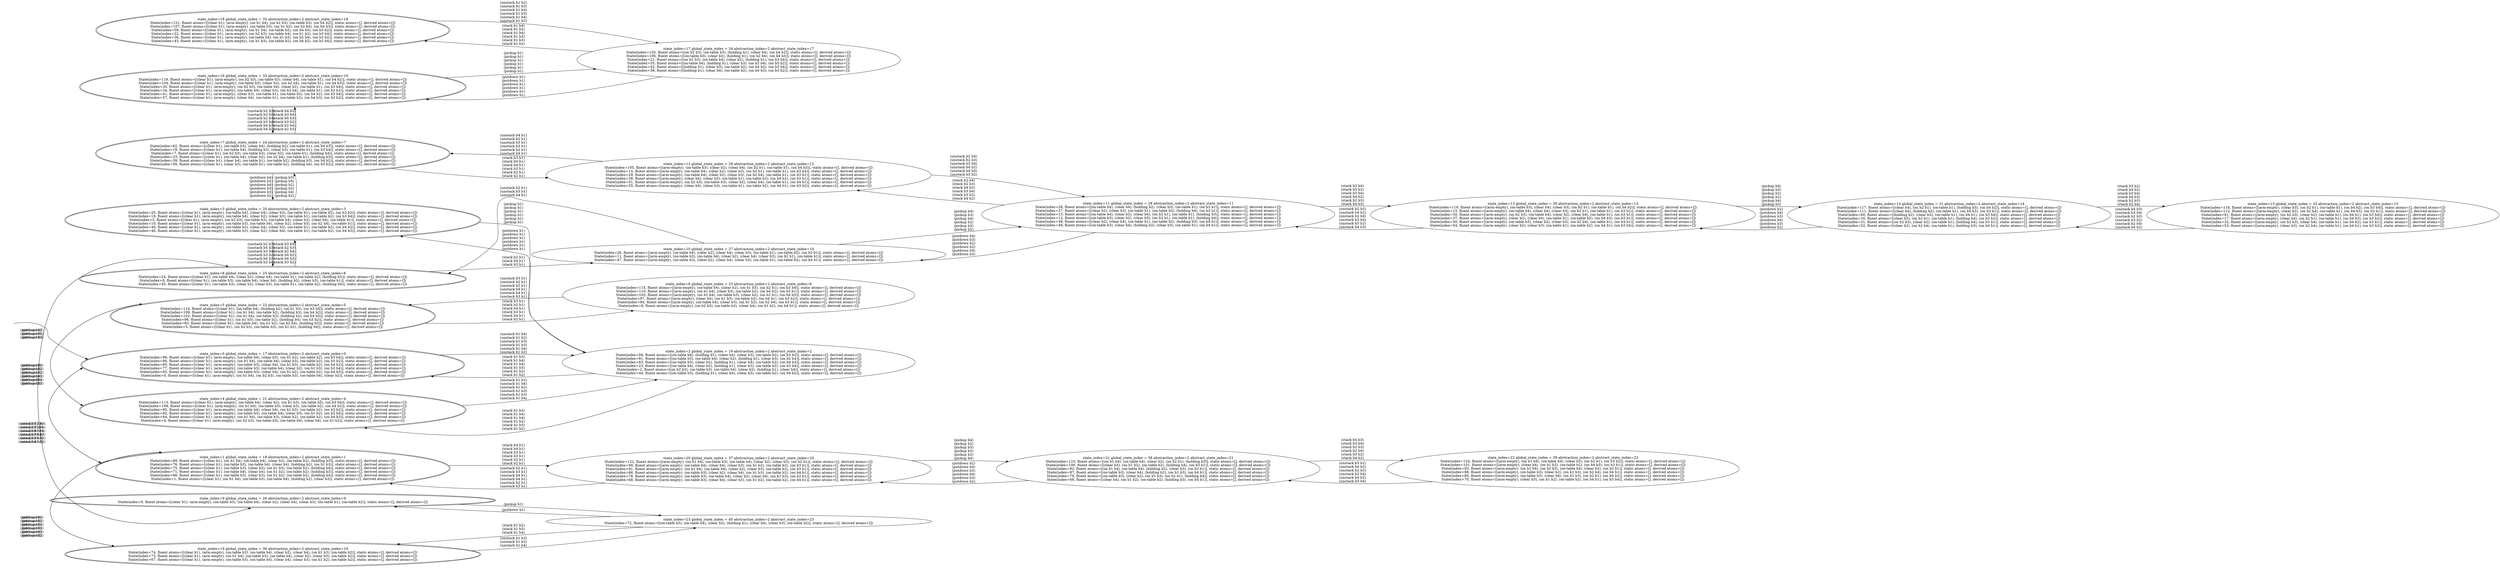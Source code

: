 digraph {
rankdir="LR"
s0[peripheries=2,label="state_index=0 global_state_index = 17 abstraction_index=2 abstract_state_index=0
State(index=98, fluent atoms=[(clear b1), (arm-empty), (on-table b4), (clear b3), (on b1 b2), (on-table b2), (on b3 b4)], static atoms=[], derived atoms=[])
State(index=90, fluent atoms=[(clear b1), (arm-empty), (on b1 b4), (on-table b4), (clear b3), (on-table b2), (on b3 b2)], static atoms=[], derived atoms=[])
State(index=85, fluent atoms=[(clear b1), (arm-empty), (on-table b3), (clear b4), (on b1 b3), (on-table b2), (on b4 b2)], static atoms=[], derived atoms=[])
State(index=77, fluent atoms=[(clear b1), (arm-empty), (on-table b3), (on-table b4), (clear b2), (on b1 b3), (on b2 b4)], static atoms=[], derived atoms=[])
State(index=65, fluent atoms=[(clear b1), (arm-empty), (on-table b3), (clear b4), (on b1 b2), (on-table b2), (on b4 b3)], static atoms=[], derived atoms=[])
State(index=0, fluent atoms=[(clear b1), (arm-empty), (on b1 b4), (on b2 b3), (on-table b3), (on-table b4), (clear b2)], static atoms=[], derived atoms=[])
"]
s1[peripheries=2,label="state_index=1 global_state_index = 18 abstraction_index=2 abstract_state_index=1
State(index=89, fluent atoms=[(clear b1), (on b1 b4), (on-table b4), (clear b2), (on-table b2), (holding b3)], static atoms=[], derived atoms=[])
State(index=76, fluent atoms=[(clear b1), (on-table b3), (on-table b4), (clear b4), (holding b2), (on b1 b3)], static atoms=[], derived atoms=[])
State(index=75, fluent atoms=[(clear b1), (on-table b3), (clear b2), (on b1 b3), (on-table b2), (holding b4)], static atoms=[], derived atoms=[])
State(index=71, fluent atoms=[(clear b1), (on-table b4), (clear b4), (on b1 b2), (on-table b2), (holding b3)], static atoms=[], derived atoms=[])
State(index=66, fluent atoms=[(clear b1), (on-table b3), (clear b3), (on b1 b2), (on-table b2), (holding b4)], static atoms=[], derived atoms=[])
State(index=1, fluent atoms=[(clear b1), (on b1 b4), (on-table b3), (on-table b4), (holding b2), (clear b3)], static atoms=[], derived atoms=[])
"]
s2[label="state_index=2 global_state_index = 19 abstraction_index=2 abstract_state_index=2
State(index=94, fluent atoms=[(on-table b4), (holding b1), (clear b4), (clear b3), (on-table b2), (on b3 b2)], static atoms=[], derived atoms=[])
State(index=81, fluent atoms=[(on-table b3), (on-table b4), (clear b2), (holding b1), (clear b3), (on b2 b4)], static atoms=[], derived atoms=[])
State(index=63, fluent atoms=[(on-table b3), (clear b2), (holding b1), (clear b4), (on-table b2), (on b4 b3)], static atoms=[], derived atoms=[])
State(index=23, fluent atoms=[(on-table b4), (clear b2), (holding b1), (clear b3), (on-table b2), (on b3 b4)], static atoms=[], derived atoms=[])
State(index=2, fluent atoms=[(on b2 b3), (on-table b3), (on-table b4), (clear b2), (holding b1), (clear b4)], static atoms=[], derived atoms=[])
State(index=44, fluent atoms=[(on-table b3), (holding b1), (clear b4), (clear b3), (on-table b2), (on b4 b2)], static atoms=[], derived atoms=[])
"]
s3[peripheries=2,label="state_index=3 global_state_index = 20 abstraction_index=2 abstract_state_index=3
State(index=25, fluent atoms=[(clear b1), (arm-empty), (on-table b4), (clear b4), (clear b3), (on-table b1), (on-table b2), (on b3 b2)], static atoms=[], derived atoms=[])
State(index=19, fluent atoms=[(clear b1), (arm-empty), (on-table b4), (clear b2), (clear b3), (on-table b1), (on-table b2), (on b3 b4)], static atoms=[], derived atoms=[])
State(index=3, fluent atoms=[(clear b1), (arm-empty), (on b2 b3), (on-table b3), (on-table b4), (clear b2), (clear b4), (on-table b1)], static atoms=[], derived atoms=[])
State(index=10, fluent atoms=[(clear b1), (arm-empty), (on-table b3), (on-table b4), (clear b2), (clear b3), (on b2 b4), (on-table b1)], static atoms=[], derived atoms=[])
State(index=40, fluent atoms=[(clear b1), (arm-empty), (on-table b3), (clear b4), (clear b3), (on-table b1), (on-table b2), (on b4 b2)], static atoms=[], derived atoms=[])
State(index=46, fluent atoms=[(clear b1), (arm-empty), (on-table b3), (clear b2), (clear b4), (on-table b1), (on-table b2), (on b4 b3)], static atoms=[], derived atoms=[])
"]
s4[peripheries=2,label="state_index=4 global_state_index = 21 abstraction_index=2 abstract_state_index=4
State(index=113, fluent atoms=[(clear b1), (arm-empty), (on-table b4), (clear b2), (on b1 b3), (on-table b2), (on b3 b4)], static atoms=[], derived atoms=[])
State(index=108, fluent atoms=[(clear b1), (arm-empty), (on b1 b4), (on-table b3), (clear b3), (on-table b2), (on b4 b2)], static atoms=[], derived atoms=[])
State(index=95, fluent atoms=[(clear b1), (arm-empty), (on-table b4), (clear b4), (on b1 b3), (on-table b2), (on b3 b2)], static atoms=[], derived atoms=[])
State(index=82, fluent atoms=[(clear b1), (arm-empty), (on-table b3), (on-table b4), (clear b3), (on b1 b2), (on b2 b4)], static atoms=[], derived atoms=[])
State(index=64, fluent atoms=[(clear b1), (arm-empty), (on b1 b4), (on-table b3), (clear b2), (on-table b2), (on b4 b3)], static atoms=[], derived atoms=[])
State(index=4, fluent atoms=[(clear b1), (arm-empty), (on b2 b3), (on-table b3), (on-table b4), (clear b4), (on b1 b2)], static atoms=[], derived atoms=[])
"]
s5[peripheries=2,label="state_index=5 global_state_index = 22 abstraction_index=2 abstract_state_index=5
State(index=114, fluent atoms=[(clear b1), (on-table b4), (holding b2), (on b1 b3), (on b3 b4)], static atoms=[], derived atoms=[])
State(index=109, fluent atoms=[(clear b1), (on b1 b4), (on-table b2), (holding b3), (on b4 b2)], static atoms=[], derived atoms=[])
State(index=102, fluent atoms=[(clear b1), (on b1 b4), (on-table b3), (holding b2), (on b4 b3)], static atoms=[], derived atoms=[])
State(index=96, fluent atoms=[(clear b1), (on b1 b3), (on-table b2), (holding b4), (on b3 b2)], static atoms=[], derived atoms=[])
State(index=83, fluent atoms=[(clear b1), (on-table b4), (on b1 b2), (on b2 b4), (holding b3)], static atoms=[], derived atoms=[])
State(index=5, fluent atoms=[(clear b1), (on b2 b3), (on-table b3), (on b1 b2), (holding b4)], static atoms=[], derived atoms=[])
"]
s6[label="state_index=6 global_state_index = 23 abstraction_index=2 abstract_state_index=6
State(index=115, fluent atoms=[(arm-empty), (on-table b4), (clear b2), (on b1 b3), (on b2 b1), (on b3 b4)], static atoms=[], derived atoms=[])
State(index=110, fluent atoms=[(arm-empty), (on b1 b4), (clear b3), (on-table b2), (on b4 b2), (on b3 b1)], static atoms=[], derived atoms=[])
State(index=103, fluent atoms=[(arm-empty), (on b1 b4), (on-table b3), (clear b2), (on b2 b1), (on b4 b3)], static atoms=[], derived atoms=[])
State(index=97, fluent atoms=[(arm-empty), (clear b4), (on b1 b3), (on-table b2), (on b4 b1), (on b3 b2)], static atoms=[], derived atoms=[])
State(index=84, fluent atoms=[(arm-empty), (on-table b4), (clear b3), (on b1 b2), (on b2 b4), (on b3 b1)], static atoms=[], derived atoms=[])
State(index=6, fluent atoms=[(arm-empty), (on b2 b3), (on-table b3), (clear b4), (on b1 b2), (on b4 b1)], static atoms=[], derived atoms=[])
"]
s7[peripheries=2,label="state_index=7 global_state_index = 24 abstraction_index=2 abstract_state_index=7
State(index=62, fluent atoms=[(clear b1), (on-table b3), (clear b4), (holding b2), (on-table b1), (on b4 b3)], static atoms=[], derived atoms=[])
State(index=18, fluent atoms=[(clear b1), (on-table b4), (holding b2), (clear b3), (on-table b1), (on b3 b4)], static atoms=[], derived atoms=[])
State(index=7, fluent atoms=[(clear b1), (on b2 b3), (on-table b3), (clear b2), (on-table b1), (holding b4)], static atoms=[], derived atoms=[])
State(index=33, fluent atoms=[(clear b1), (on-table b4), (clear b2), (on b2 b4), (on-table b1), (holding b3)], static atoms=[], derived atoms=[])
State(index=39, fluent atoms=[(clear b1), (clear b4), (on-table b1), (on-table b2), (holding b3), (on b4 b2)], static atoms=[], derived atoms=[])
State(index=56, fluent atoms=[(clear b1), (clear b3), (on-table b1), (on-table b2), (holding b4), (on b3 b2)], static atoms=[], derived atoms=[])
"]
s8[peripheries=2,label="state_index=8 global_state_index = 25 abstraction_index=2 abstract_state_index=8
State(index=24, fluent atoms=[(clear b1), (on-table b4), (clear b2), (clear b4), (on-table b1), (on-table b2), (holding b3)], static atoms=[], derived atoms=[])
State(index=8, fluent atoms=[(clear b1), (on-table b3), (on-table b4), (clear b4), (holding b2), (clear b3), (on-table b1)], static atoms=[], derived atoms=[])
State(index=45, fluent atoms=[(clear b1), (on-table b3), (clear b2), (clear b3), (on-table b1), (on-table b2), (holding b4)], static atoms=[], derived atoms=[])
"]
s9[peripheries=2,label="state_index=9 global_state_index = 26 abstraction_index=2 abstract_state_index=9
State(index=9, fluent atoms=[(clear b1), (arm-empty), (on-table b3), (on-table b4), (clear b2), (clear b4), (clear b3), (on-table b1), (on-table b2)], static atoms=[], derived atoms=[])
"]
s10[label="state_index=10 global_state_index = 27 abstraction_index=2 abstract_state_index=10
State(index=26, fluent atoms=[(arm-empty), (on-table b4), (clear b2), (clear b4), (clear b3), (on-table b1), (on-table b2), (on b3 b1)], static atoms=[], derived atoms=[])
State(index=11, fluent atoms=[(arm-empty), (on-table b3), (on-table b4), (clear b2), (clear b4), (clear b3), (on b2 b1), (on-table b1)], static atoms=[], derived atoms=[])
State(index=47, fluent atoms=[(arm-empty), (on-table b3), (clear b2), (clear b4), (clear b3), (on-table b1), (on-table b2), (on b4 b1)], static atoms=[], derived atoms=[])
"]
s11[label="state_index=11 global_state_index = 28 abstraction_index=2 abstract_state_index=11
State(index=28, fluent atoms=[(on-table b4), (clear b4), (holding b2), (clear b3), (on-table b1), (on b3 b1)], static atoms=[], derived atoms=[])
State(index=27, fluent atoms=[(clear b2), (clear b3), (on-table b1), (on-table b2), (holding b4), (on b3 b1)], static atoms=[], derived atoms=[])
State(index=13, fluent atoms=[(on-table b4), (clear b2), (clear b4), (on b2 b1), (on-table b1), (holding b3)], static atoms=[], derived atoms=[])
State(index=12, fluent atoms=[(on-table b3), (clear b2), (clear b3), (on b2 b1), (on-table b1), (holding b4)], static atoms=[], derived atoms=[])
State(index=48, fluent atoms=[(clear b2), (clear b4), (on-table b1), (on-table b2), (holding b3), (on b4 b1)], static atoms=[], derived atoms=[])
State(index=49, fluent atoms=[(on-table b3), (clear b4), (holding b2), (clear b3), (on-table b1), (on b4 b1)], static atoms=[], derived atoms=[])
"]
s12[label="state_index=12 global_state_index = 29 abstraction_index=2 abstract_state_index=12
State(index=105, fluent atoms=[(arm-empty), (on-table b3), (clear b2), (clear b4), (on b2 b1), (on-table b1), (on b4 b3)], static atoms=[], derived atoms=[])
State(index=14, fluent atoms=[(arm-empty), (on-table b4), (clear b2), (clear b3), (on b2 b1), (on-table b1), (on b3 b4)], static atoms=[], derived atoms=[])
State(index=29, fluent atoms=[(arm-empty), (on-table b4), (clear b2), (clear b3), (on b2 b4), (on-table b1), (on b3 b1)], static atoms=[], derived atoms=[])
State(index=38, fluent atoms=[(arm-empty), (clear b4), (clear b3), (on-table b1), (on-table b2), (on b4 b2), (on b3 b1)], static atoms=[], derived atoms=[])
State(index=51, fluent atoms=[(arm-empty), (on b2 b3), (on-table b3), (clear b2), (clear b4), (on-table b1), (on b4 b1)], static atoms=[], derived atoms=[])
State(index=55, fluent atoms=[(arm-empty), (clear b4), (clear b3), (on-table b1), (on-table b2), (on b4 b1), (on b3 b2)], static atoms=[], derived atoms=[])
"]
s13[label="state_index=13 global_state_index = 30 abstraction_index=2 abstract_state_index=13
State(index=116, fluent atoms=[(arm-empty), (on-table b3), (clear b4), (clear b3), (on b2 b1), (on-table b1), (on b4 b2)], static atoms=[], derived atoms=[])
State(index=15, fluent atoms=[(arm-empty), (on-table b4), (clear b4), (clear b3), (on b2 b1), (on-table b1), (on b3 b2)], static atoms=[], derived atoms=[])
State(index=30, fluent atoms=[(arm-empty), (on b2 b3), (on-table b4), (clear b2), (clear b4), (on-table b1), (on b3 b1)], static atoms=[], derived atoms=[])
State(index=37, fluent atoms=[(arm-empty), (clear b2), (clear b4), (on-table b1), (on-table b2), (on b4 b3), (on b3 b1)], static atoms=[], derived atoms=[])
State(index=50, fluent atoms=[(arm-empty), (on-table b3), (clear b2), (clear b3), (on b2 b4), (on-table b1), (on b4 b1)], static atoms=[], derived atoms=[])
State(index=54, fluent atoms=[(arm-empty), (clear b2), (clear b3), (on-table b1), (on-table b2), (on b4 b1), (on b3 b4)], static atoms=[], derived atoms=[])
"]
s14[label="state_index=14 global_state_index = 31 abstraction_index=2 abstract_state_index=14
State(index=117, fluent atoms=[(clear b4), (on b2 b1), (on-table b1), (holding b3), (on b4 b2)], static atoms=[], derived atoms=[])
State(index=111, fluent atoms=[(clear b4), (holding b2), (on-table b1), (on b4 b3), (on b3 b1)], static atoms=[], derived atoms=[])
State(index=60, fluent atoms=[(holding b2), (clear b3), (on-table b1), (on b4 b1), (on b3 b4)], static atoms=[], derived atoms=[])
State(index=16, fluent atoms=[(clear b3), (on b2 b1), (on-table b1), (holding b4), (on b3 b2)], static atoms=[], derived atoms=[])
State(index=31, fluent atoms=[(on b2 b3), (clear b2), (on-table b1), (holding b4), (on b3 b1)], static atoms=[], derived atoms=[])
State(index=52, fluent atoms=[(clear b2), (on b2 b4), (on-table b1), (holding b3), (on b4 b1)], static atoms=[], derived atoms=[])
"]
s15[label="state_index=15 global_state_index = 32 abstraction_index=2 abstract_state_index=15
State(index=118, fluent atoms=[(arm-empty), (clear b3), (on b2 b1), (on-table b1), (on b4 b2), (on b3 b4)], static atoms=[], derived atoms=[])
State(index=112, fluent atoms=[(arm-empty), (clear b2), (on b2 b4), (on-table b1), (on b4 b3), (on b3 b1)], static atoms=[], derived atoms=[])
State(index=61, fluent atoms=[(arm-empty), (on b2 b3), (clear b2), (on-table b1), (on b4 b1), (on b3 b4)], static atoms=[], derived atoms=[])
State(index=17, fluent atoms=[(arm-empty), (clear b4), (on b2 b1), (on-table b1), (on b4 b3), (on b3 b2)], static atoms=[], derived atoms=[])
State(index=32, fluent atoms=[(arm-empty), (on b2 b3), (clear b4), (on-table b1), (on b4 b2), (on b3 b1)], static atoms=[], derived atoms=[])
State(index=53, fluent atoms=[(arm-empty), (clear b3), (on b2 b4), (on-table b1), (on b4 b1), (on b3 b2)], static atoms=[], derived atoms=[])
"]
s16[peripheries=2,label="state_index=16 global_state_index = 33 abstraction_index=2 abstract_state_index=16
State(index=119, fluent atoms=[(clear b1), (arm-empty), (on b2 b3), (on-table b3), (clear b4), (on-table b1), (on b4 b2)], static atoms=[], derived atoms=[])
State(index=104, fluent atoms=[(clear b1), (arm-empty), (on-table b3), (clear b2), (on b2 b4), (on-table b1), (on b4 b3)], static atoms=[], derived atoms=[])
State(index=20, fluent atoms=[(clear b1), (arm-empty), (on b2 b3), (on-table b4), (clear b2), (on-table b1), (on b3 b4)], static atoms=[], derived atoms=[])
State(index=34, fluent atoms=[(clear b1), (arm-empty), (on-table b4), (clear b3), (on b2 b4), (on-table b1), (on b3 b2)], static atoms=[], derived atoms=[])
State(index=41, fluent atoms=[(clear b1), (arm-empty), (clear b3), (on-table b1), (on-table b2), (on b4 b2), (on b3 b4)], static atoms=[], derived atoms=[])
State(index=57, fluent atoms=[(clear b1), (arm-empty), (clear b4), (on-table b1), (on-table b2), (on b4 b3), (on b3 b2)], static atoms=[], derived atoms=[])
"]
s17[label="state_index=17 global_state_index = 34 abstraction_index=2 abstract_state_index=17
State(index=120, fluent atoms=[(on b2 b3), (on-table b3), (holding b1), (clear b4), (on b4 b2)], static atoms=[], derived atoms=[])
State(index=106, fluent atoms=[(on-table b3), (clear b2), (holding b1), (on b2 b4), (on b4 b3)], static atoms=[], derived atoms=[])
State(index=21, fluent atoms=[(on b2 b3), (on-table b4), (clear b2), (holding b1), (on b3 b4)], static atoms=[], derived atoms=[])
State(index=35, fluent atoms=[(on-table b4), (holding b1), (clear b3), (on b2 b4), (on b3 b2)], static atoms=[], derived atoms=[])
State(index=42, fluent atoms=[(holding b1), (clear b3), (on-table b2), (on b4 b2), (on b3 b4)], static atoms=[], derived atoms=[])
State(index=58, fluent atoms=[(holding b1), (clear b4), (on-table b2), (on b4 b3), (on b3 b2)], static atoms=[], derived atoms=[])
"]
s18[peripheries=2,label="state_index=18 global_state_index = 35 abstraction_index=2 abstract_state_index=18
State(index=121, fluent atoms=[(clear b1), (arm-empty), (on b1 b4), (on b2 b3), (on-table b3), (on b4 b2)], static atoms=[], derived atoms=[])
State(index=107, fluent atoms=[(clear b1), (arm-empty), (on-table b3), (on b1 b2), (on b2 b4), (on b4 b3)], static atoms=[], derived atoms=[])
State(index=59, fluent atoms=[(clear b1), (arm-empty), (on b1 b4), (on-table b2), (on b4 b3), (on b3 b2)], static atoms=[], derived atoms=[])
State(index=22, fluent atoms=[(clear b1), (arm-empty), (on b2 b3), (on-table b4), (on b1 b2), (on b3 b4)], static atoms=[], derived atoms=[])
State(index=36, fluent atoms=[(clear b1), (arm-empty), (on-table b4), (on b1 b3), (on b2 b4), (on b3 b2)], static atoms=[], derived atoms=[])
State(index=43, fluent atoms=[(clear b1), (arm-empty), (on b1 b3), (on-table b2), (on b4 b2), (on b3 b4)], static atoms=[], derived atoms=[])
"]
s19[peripheries=2,label="state_index=19 global_state_index = 36 abstraction_index=2 abstract_state_index=19
State(index=74, fluent atoms=[(clear b1), (arm-empty), (on-table b3), (on-table b4), (clear b2), (clear b4), (on b1 b3), (on-table b2)], static atoms=[], derived atoms=[])
State(index=73, fluent atoms=[(clear b1), (arm-empty), (on b1 b4), (on-table b3), (on-table b4), (clear b2), (clear b3), (on-table b2)], static atoms=[], derived atoms=[])
State(index=67, fluent atoms=[(clear b1), (arm-empty), (on-table b3), (on-table b4), (clear b4), (clear b3), (on b1 b2), (on-table b2)], static atoms=[], derived atoms=[])
"]
s20[label="state_index=20 global_state_index = 37 abstraction_index=2 abstract_state_index=20
State(index=122, fluent atoms=[(arm-empty), (on b1 b4), (on-table b3), (on-table b4), (clear b2), (clear b3), (on b2 b1)], static atoms=[], derived atoms=[])
State(index=99, fluent atoms=[(arm-empty), (on-table b4), (clear b4), (clear b3), (on b1 b2), (on-table b2), (on b3 b1)], static atoms=[], derived atoms=[])
State(index=91, fluent atoms=[(arm-empty), (on b1 b4), (on-table b4), (clear b2), (clear b3), (on-table b2), (on b3 b1)], static atoms=[], derived atoms=[])
State(index=86, fluent atoms=[(arm-empty), (on-table b3), (clear b2), (clear b4), (on b1 b3), (on-table b2), (on b4 b1)], static atoms=[], derived atoms=[])
State(index=78, fluent atoms=[(arm-empty), (on-table b3), (on-table b4), (clear b2), (clear b4), (on b1 b3), (on b2 b1)], static atoms=[], derived atoms=[])
State(index=68, fluent atoms=[(arm-empty), (on-table b3), (clear b4), (clear b3), (on b1 b2), (on-table b2), (on b4 b1)], static atoms=[], derived atoms=[])
"]
s21[label="state_index=21 global_state_index = 38 abstraction_index=2 abstract_state_index=21
State(index=123, fluent atoms=[(on b1 b4), (on-table b4), (clear b2), (on b2 b1), (holding b3)], static atoms=[], derived atoms=[])
State(index=100, fluent atoms=[(clear b3), (on b1 b2), (on-table b2), (holding b4), (on b3 b1)], static atoms=[], derived atoms=[])
State(index=92, fluent atoms=[(on b1 b4), (on-table b4), (holding b2), (clear b3), (on b3 b1)], static atoms=[], derived atoms=[])
State(index=87, fluent atoms=[(on-table b3), (clear b4), (holding b2), (on b1 b3), (on b4 b1)], static atoms=[], derived atoms=[])
State(index=79, fluent atoms=[(on-table b3), (clear b2), (on b1 b3), (on b2 b1), (holding b4)], static atoms=[], derived atoms=[])
State(index=69, fluent atoms=[(clear b4), (on b1 b2), (on-table b2), (holding b3), (on b4 b1)], static atoms=[], derived atoms=[])
"]
s22[label="state_index=22 global_state_index = 39 abstraction_index=2 abstract_state_index=22
State(index=124, fluent atoms=[(arm-empty), (on b1 b4), (on-table b4), (clear b3), (on b2 b1), (on b3 b2)], static atoms=[], derived atoms=[])
State(index=101, fluent atoms=[(arm-empty), (clear b4), (on b1 b2), (on-table b2), (on b4 b3), (on b3 b1)], static atoms=[], derived atoms=[])
State(index=93, fluent atoms=[(arm-empty), (on b1 b4), (on b2 b3), (on-table b4), (clear b2), (on b3 b1)], static atoms=[], derived atoms=[])
State(index=88, fluent atoms=[(arm-empty), (on-table b3), (clear b2), (on b1 b3), (on b2 b4), (on b4 b1)], static atoms=[], derived atoms=[])
State(index=80, fluent atoms=[(arm-empty), (on-table b3), (clear b4), (on b1 b3), (on b2 b1), (on b4 b2)], static atoms=[], derived atoms=[])
State(index=70, fluent atoms=[(arm-empty), (clear b3), (on b1 b2), (on-table b2), (on b4 b1), (on b3 b4)], static atoms=[], derived atoms=[])
"]
s23[label="state_index=23 global_state_index = 40 abstraction_index=2 abstract_state_index=23
State(index=72, fluent atoms=[(on-table b3), (on-table b4), (clear b2), (holding b1), (clear b4), (clear b3), (on-table b2)], static atoms=[], derived atoms=[])
"]
Dangling [ label = "", style = invis ]
{ rank = same; Dangling }
Dangling -> s0
{ rank = same; s15}
{ rank = same; s14}
{ rank = same; s13,s22}
{ rank = same; s11,s21}
{ rank = same; s2,s6,s10,s12,s17,s20,s23}
{ rank = same; s0,s1,s3,s4,s5,s7,s8,s9,s16,s18,s19}
s0->s1 [label="(unstack b2 b3)
(unstack b2 b4)
(unstack b3 b4)
(unstack b4 b3)
(unstack b4 b2)
(unstack b3 b2)
"]
s0->s2 [label="(unstack b1 b4)
(unstack b1 b2)
(unstack b1 b3)
(unstack b1 b3)
(unstack b1 b4)
(unstack b1 b2)
"]
s1->s0 [label="(stack b2 b4)
(stack b3 b2)
(stack b4 b2)
(stack b3 b4)
(stack b2 b3)
(stack b4 b3)
"]
s1->s19 [label="(putdown b4)
(putdown b2)
(putdown b4)
(putdown b3)
(putdown b3)
(putdown b2)
"]
s1->s20 [label="(stack b4 b1)
(stack b4 b1)
(stack b3 b1)
(stack b3 b1)
(stack b2 b1)
(stack b2 b1)
"]
s2->s0 [label="(stack b1 b3)
(stack b1 b4)
(stack b1 b4)
(stack b1 b3)
(stack b1 b2)
(stack b1 b2)
"]
s2->s3 [label="(putdown b1)
(putdown b1)
(putdown b1)
(putdown b1)
(putdown b1)
(putdown b1)
"]
s2->s4 [label="(stack b1 b3)
(stack b1 b4)
(stack b1 b4)
(stack b1 b2)
(stack b1 b3)
(stack b1 b2)
"]
s3->s2 [label="(pickup b1)
(pickup b1)
(pickup b1)
(pickup b1)
(pickup b1)
(pickup b1)
"]
s3->s7 [label="(pickup b3)
(pickup b4)
(pickup b2)
(pickup b3)
(pickup b4)
(pickup b2)
"]
s3->s8 [label="(unstack b2 b3)
(unstack b4 b3)
(unstack b3 b4)
(unstack b3 b2)
(unstack b4 b2)
(unstack b2 b4)
"]
s4->s2 [label="(unstack b1 b2)
(unstack b1 b4)
(unstack b1 b2)
(unstack b1 b3)
(unstack b1 b3)
(unstack b1 b4)
"]
s4->s5 [label="(pickup b3)
(pickup b2)
(pickup b4)
(pickup b4)
(pickup b3)
(pickup b2)
"]
s5->s4 [label="(putdown b4)
(putdown b2)
(putdown b2)
(putdown b3)
(putdown b4)
(putdown b3)
"]
s5->s6 [label="(stack b3 b1)
(stack b2 b1)
(stack b4 b1)
(stack b3 b1)
(stack b4 b1)
(stack b2 b1)
"]
s6->s5 [label="(unstack b3 b1)
(unstack b2 b1)
(unstack b2 b1)
(unstack b4 b1)
(unstack b4 b1)
(unstack b3 b1)
"]
s7->s3 [label="(putdown b4)
(putdown b2)
(putdown b4)
(putdown b3)
(putdown b3)
(putdown b2)
"]
s7->s12 [label="(stack b3 b1)
(stack b4 b1)
(stack b4 b1)
(stack b3 b1)
(stack b2 b1)
(stack b2 b1)
"]
s7->s16 [label="(stack b4 b2)
(stack b3 b4)
(stack b4 b3)
(stack b3 b2)
(stack b2 b4)
(stack b2 b3)
"]
s8->s3 [label="(stack b3 b4)
(stack b2 b3)
(stack b2 b4)
(stack b4 b2)
(stack b4 b3)
(stack b3 b2)
"]
s8->s9 [label="(putdown b2)
(putdown b4)
(putdown b3)
"]
s8->s10 [label="(stack b2 b1)
(stack b4 b1)
(stack b3 b1)
"]
s9->s8 [label="(pickup b4)
(pickup b3)
(pickup b2)
"]
s9->s23 [label="(pickup b1)
"]
s10->s8 [label="(unstack b2 b1)
(unstack b3 b1)
(unstack b4 b1)
"]
s10->s11 [label="(pickup b4)
(pickup b3)
(pickup b4)
(pickup b2)
(pickup b3)
(pickup b2)
"]
s11->s10 [label="(putdown b4)
(putdown b3)
(putdown b2)
(putdown b2)
(putdown b4)
(putdown b3)
"]
s11->s12 [label="(stack b2 b4)
(stack b2 b3)
(stack b4 b3)
(stack b3 b4)
(stack b3 b2)
(stack b4 b2)
"]
s11->s13 [label="(stack b2 b4)
(stack b3 b2)
(stack b3 b4)
(stack b4 b2)
(stack b2 b3)
(stack b4 b3)
"]
s12->s7 [label="(unstack b4 b1)
(unstack b2 b1)
(unstack b3 b1)
(unstack b3 b1)
(unstack b2 b1)
(unstack b4 b1)
"]
s12->s11 [label="(unstack b2 b4)
(unstack b2 b3)
(unstack b3 b4)
(unstack b4 b2)
(unstack b4 b3)
(unstack b3 b2)
"]
s13->s11 [label="(unstack b2 b3)
(unstack b4 b2)
(unstack b2 b4)
(unstack b3 b4)
(unstack b3 b2)
(unstack b4 b3)
"]
s13->s14 [label="(pickup b4)
(pickup b3)
(pickup b2)
(pickup b2)
(pickup b4)
(pickup b3)
"]
s14->s13 [label="(putdown b2)
(putdown b4)
(putdown b3)
(putdown b4)
(putdown b3)
(putdown b2)
"]
s14->s15 [label="(stack b3 b2)
(stack b4 b2)
(stack b3 b4)
(stack b4 b3)
(stack b2 b3)
(stack b2 b4)
"]
s15->s14 [label="(unstack b4 b3)
(unstack b3 b4)
(unstack b2 b3)
(unstack b3 b2)
(unstack b2 b4)
(unstack b4 b2)
"]
s16->s7 [label="(unstack b2 b3)
(unstack b3 b2)
(unstack b2 b4)
(unstack b3 b4)
(unstack b4 b3)
(unstack b4 b2)
"]
s16->s17 [label="(pickup b1)
(pickup b1)
(pickup b1)
(pickup b1)
(pickup b1)
(pickup b1)
"]
s17->s16 [label="(putdown b1)
(putdown b1)
(putdown b1)
(putdown b1)
(putdown b1)
(putdown b1)
"]
s17->s18 [label="(stack b1 b4)
(stack b1 b2)
(stack b1 b4)
(stack b1 b3)
(stack b1 b3)
(stack b1 b2)
"]
s18->s17 [label="(unstack b1 b2)
(unstack b1 b3)
(unstack b1 b4)
(unstack b1 b3)
(unstack b1 b4)
(unstack b1 b2)
"]
s19->s1 [label="(pickup b4)
(pickup b2)
(pickup b3)
(pickup b3)
(pickup b4)
(pickup b2)
"]
s19->s23 [label="(unstack b1 b3)
(unstack b1 b2)
(unstack b1 b4)
"]
s20->s1 [label="(unstack b2 b1)
(unstack b3 b1)
(unstack b4 b1)
(unstack b4 b1)
(unstack b2 b1)
(unstack b3 b1)
"]
s20->s21 [label="(pickup b4)
(pickup b2)
(pickup b3)
(pickup b3)
(pickup b2)
(pickup b4)
"]
s21->s20 [label="(putdown b2)
(putdown b4)
(putdown b3)
(putdown b4)
(putdown b3)
(putdown b2)
"]
s21->s22 [label="(stack b4 b3)
(stack b3 b4)
(stack b2 b3)
(stack b2 b4)
(stack b3 b2)
(stack b4 b2)
"]
s22->s21 [label="(unstack b3 b2)
(unstack b4 b3)
(unstack b2 b3)
(unstack b2 b4)
(unstack b4 b2)
(unstack b3 b4)
"]
s23->s9 [label="(putdown b1)
"]
s23->s19 [label="(stack b1 b2)
(stack b1 b3)
(stack b1 b4)
"]
}
